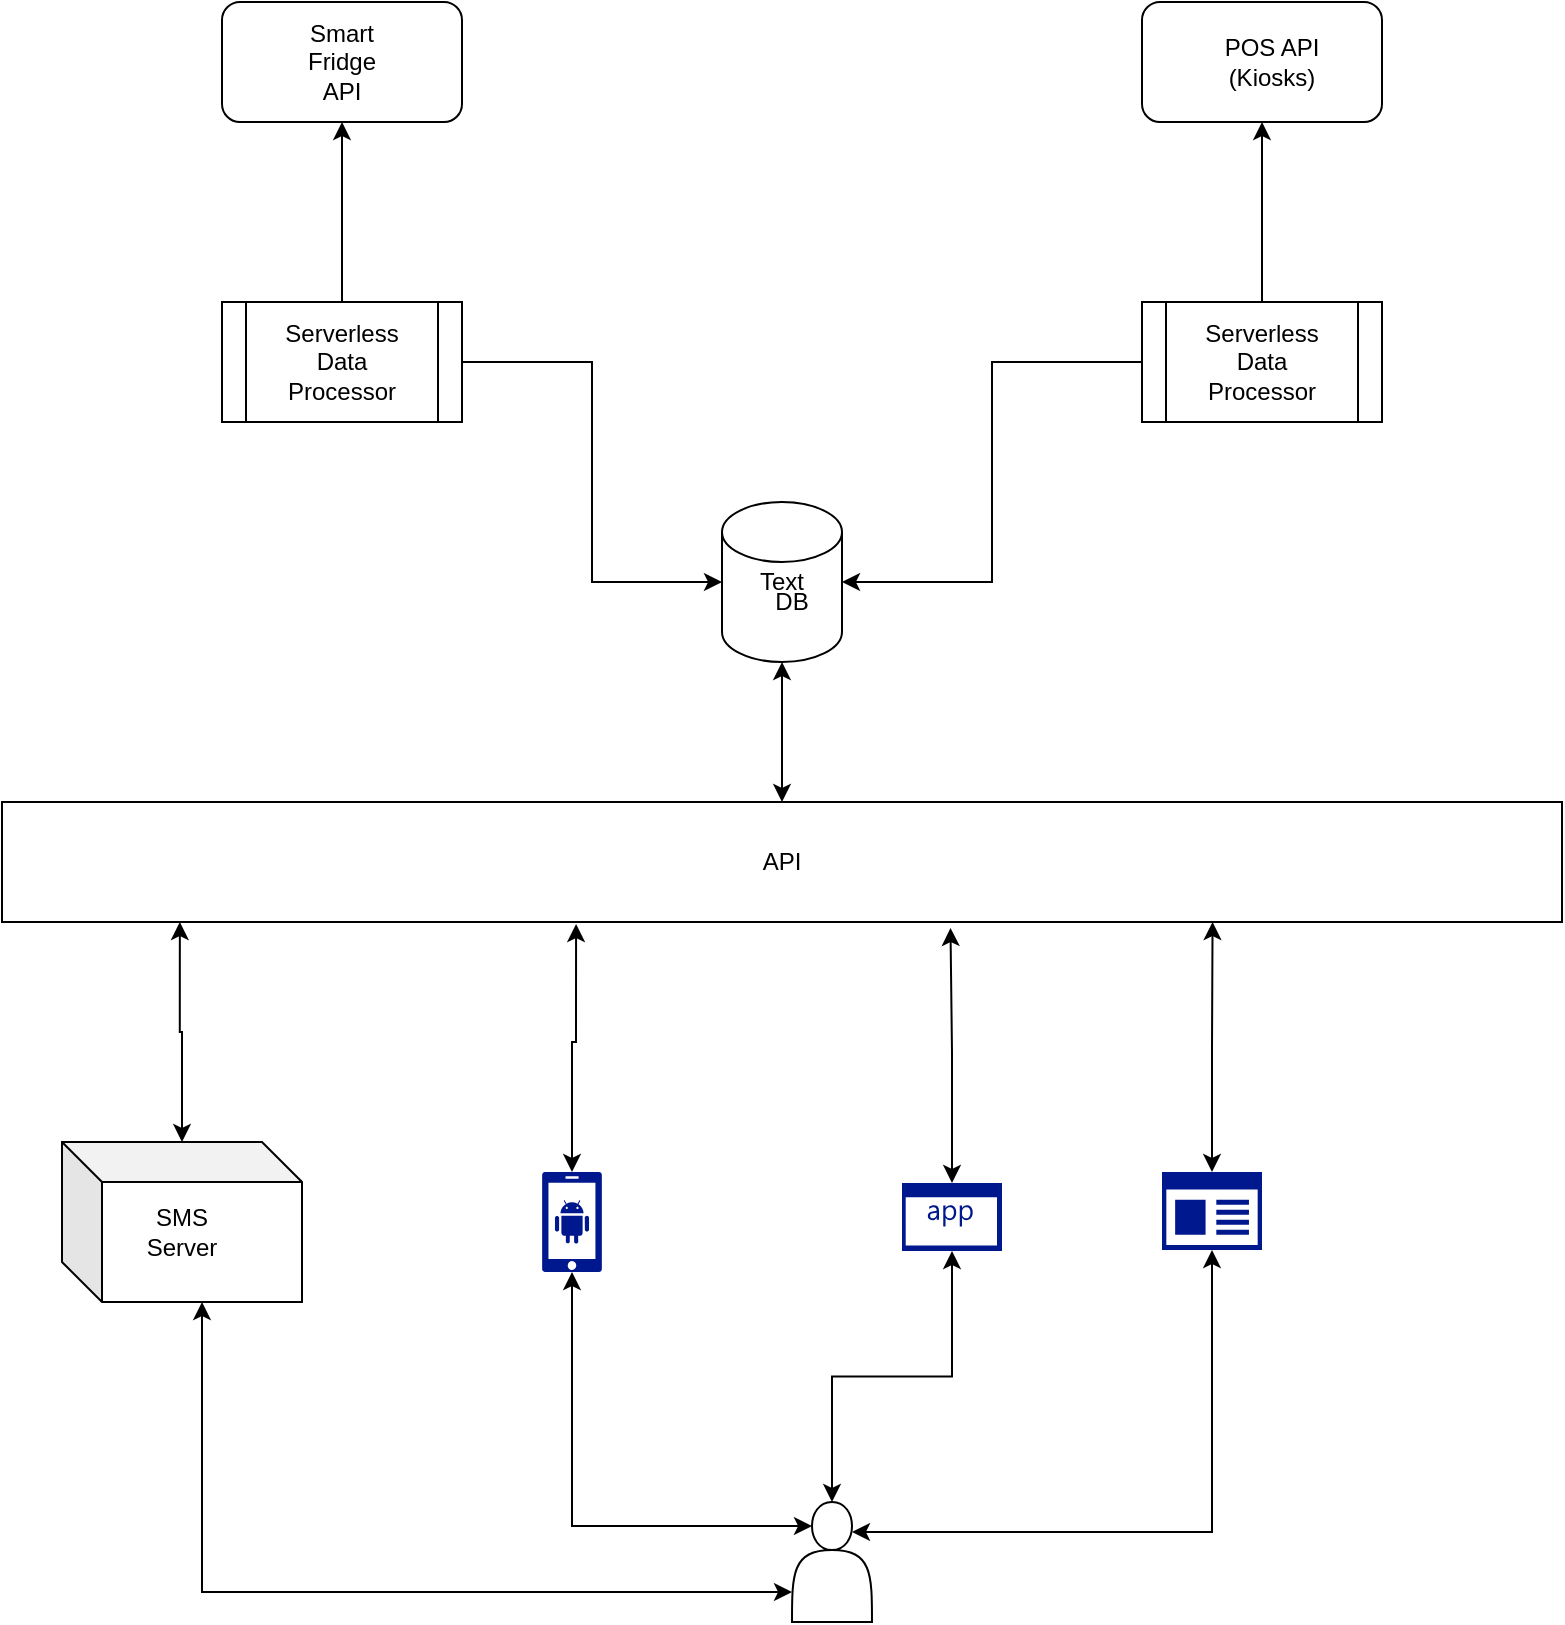 <mxfile version="13.8.8" type="github">
  <diagram id="JJq8KRUSb-bCj2OKKWda" name="Page-1">
    <mxGraphModel dx="1422" dy="762" grid="1" gridSize="10" guides="1" tooltips="1" connect="1" arrows="1" fold="1" page="1" pageScale="1" pageWidth="850" pageHeight="1100" math="0" shadow="0">
      <root>
        <mxCell id="0" />
        <mxCell id="1" parent="0" />
        <mxCell id="tPXoXflb5P6Q86PlPwlJ-4" value="" style="group" vertex="1" connectable="0" parent="1">
          <mxGeometry x="600" y="60" width="120" height="60" as="geometry" />
        </mxCell>
        <mxCell id="tPXoXflb5P6Q86PlPwlJ-2" value="" style="rounded=1;whiteSpace=wrap;html=1;" vertex="1" parent="tPXoXflb5P6Q86PlPwlJ-4">
          <mxGeometry width="120" height="60" as="geometry" />
        </mxCell>
        <mxCell id="tPXoXflb5P6Q86PlPwlJ-3" value="POS API&lt;br&gt;(Kiosks)" style="text;html=1;strokeColor=none;fillColor=none;align=center;verticalAlign=middle;whiteSpace=wrap;rounded=0;" vertex="1" parent="tPXoXflb5P6Q86PlPwlJ-4">
          <mxGeometry x="30" y="20" width="70" height="20" as="geometry" />
        </mxCell>
        <mxCell id="tPXoXflb5P6Q86PlPwlJ-10" value="" style="group" vertex="1" connectable="0" parent="1">
          <mxGeometry x="140" y="60" width="120" height="60" as="geometry" />
        </mxCell>
        <mxCell id="tPXoXflb5P6Q86PlPwlJ-5" value="" style="rounded=1;whiteSpace=wrap;html=1;" vertex="1" parent="tPXoXflb5P6Q86PlPwlJ-10">
          <mxGeometry width="120" height="60" as="geometry" />
        </mxCell>
        <mxCell id="tPXoXflb5P6Q86PlPwlJ-6" value="Smart Fridge&lt;br&gt;API" style="text;html=1;strokeColor=none;fillColor=none;align=center;verticalAlign=middle;whiteSpace=wrap;rounded=0;" vertex="1" parent="tPXoXflb5P6Q86PlPwlJ-10">
          <mxGeometry x="40" y="20" width="40" height="20" as="geometry" />
        </mxCell>
        <mxCell id="tPXoXflb5P6Q86PlPwlJ-16" style="edgeStyle=orthogonalEdgeStyle;rounded=0;orthogonalLoop=1;jettySize=auto;html=1;entryX=0.5;entryY=1;entryDx=0;entryDy=0;exitX=0.5;exitY=0;exitDx=0;exitDy=0;" edge="1" parent="1" source="tPXoXflb5P6Q86PlPwlJ-29" target="tPXoXflb5P6Q86PlPwlJ-2">
          <mxGeometry relative="1" as="geometry">
            <mxPoint x="660" y="200" as="sourcePoint" />
          </mxGeometry>
        </mxCell>
        <mxCell id="tPXoXflb5P6Q86PlPwlJ-17" style="edgeStyle=orthogonalEdgeStyle;rounded=0;orthogonalLoop=1;jettySize=auto;html=1;entryX=0.5;entryY=1;entryDx=0;entryDy=0;exitX=0.5;exitY=0;exitDx=0;exitDy=0;" edge="1" parent="1" source="tPXoXflb5P6Q86PlPwlJ-22" target="tPXoXflb5P6Q86PlPwlJ-5">
          <mxGeometry relative="1" as="geometry">
            <mxPoint x="190" y="160" as="sourcePoint" />
          </mxGeometry>
        </mxCell>
        <mxCell id="tPXoXflb5P6Q86PlPwlJ-18" value="" style="shape=cylinder3;whiteSpace=wrap;html=1;boundedLbl=1;backgroundOutline=1;size=15;" vertex="1" parent="1">
          <mxGeometry x="390" y="310" width="60" height="80" as="geometry" />
        </mxCell>
        <mxCell id="tPXoXflb5P6Q86PlPwlJ-19" value="DB" style="text;html=1;strokeColor=none;fillColor=none;align=center;verticalAlign=middle;whiteSpace=wrap;rounded=0;" vertex="1" parent="1">
          <mxGeometry x="405" y="350" width="40" height="20" as="geometry" />
        </mxCell>
        <mxCell id="tPXoXflb5P6Q86PlPwlJ-20" style="edgeStyle=orthogonalEdgeStyle;rounded=0;orthogonalLoop=1;jettySize=auto;html=1;entryX=0;entryY=0.5;entryDx=0;entryDy=0;entryPerimeter=0;exitX=1;exitY=0.5;exitDx=0;exitDy=0;" edge="1" parent="1" source="tPXoXflb5P6Q86PlPwlJ-22" target="tPXoXflb5P6Q86PlPwlJ-18">
          <mxGeometry relative="1" as="geometry">
            <mxPoint x="250" y="200" as="sourcePoint" />
          </mxGeometry>
        </mxCell>
        <mxCell id="tPXoXflb5P6Q86PlPwlJ-21" style="edgeStyle=orthogonalEdgeStyle;rounded=0;orthogonalLoop=1;jettySize=auto;html=1;entryX=1;entryY=0.5;entryDx=0;entryDy=0;entryPerimeter=0;exitX=0;exitY=0.5;exitDx=0;exitDy=0;" edge="1" parent="1" source="tPXoXflb5P6Q86PlPwlJ-29" target="tPXoXflb5P6Q86PlPwlJ-18">
          <mxGeometry relative="1" as="geometry">
            <mxPoint x="620" y="240" as="sourcePoint" />
          </mxGeometry>
        </mxCell>
        <mxCell id="tPXoXflb5P6Q86PlPwlJ-28" value="" style="group" vertex="1" connectable="0" parent="1">
          <mxGeometry x="600" y="210" width="120" height="60" as="geometry" />
        </mxCell>
        <mxCell id="tPXoXflb5P6Q86PlPwlJ-29" value="" style="shape=process;whiteSpace=wrap;html=1;backgroundOutline=1;" vertex="1" parent="tPXoXflb5P6Q86PlPwlJ-28">
          <mxGeometry width="120" height="60" as="geometry" />
        </mxCell>
        <mxCell id="tPXoXflb5P6Q86PlPwlJ-30" value="Serverless Data Processor" style="text;html=1;strokeColor=none;fillColor=none;align=center;verticalAlign=middle;whiteSpace=wrap;rounded=0;" vertex="1" parent="tPXoXflb5P6Q86PlPwlJ-28">
          <mxGeometry x="40" y="20" width="40" height="20" as="geometry" />
        </mxCell>
        <mxCell id="tPXoXflb5P6Q86PlPwlJ-33" value="" style="group" vertex="1" connectable="0" parent="1">
          <mxGeometry x="140" y="210" width="120" height="60" as="geometry" />
        </mxCell>
        <mxCell id="tPXoXflb5P6Q86PlPwlJ-22" value="" style="shape=process;whiteSpace=wrap;html=1;backgroundOutline=1;" vertex="1" parent="tPXoXflb5P6Q86PlPwlJ-33">
          <mxGeometry width="120" height="60" as="geometry" />
        </mxCell>
        <mxCell id="tPXoXflb5P6Q86PlPwlJ-8" value="Serverless Data Processor" style="text;html=1;strokeColor=none;fillColor=none;align=center;verticalAlign=middle;whiteSpace=wrap;rounded=0;" vertex="1" parent="tPXoXflb5P6Q86PlPwlJ-33">
          <mxGeometry x="40" y="20" width="40" height="20" as="geometry" />
        </mxCell>
        <mxCell id="tPXoXflb5P6Q86PlPwlJ-39" style="edgeStyle=orthogonalEdgeStyle;rounded=0;orthogonalLoop=1;jettySize=auto;html=1;entryX=0.5;entryY=1;entryDx=0;entryDy=0;entryPerimeter=0;startArrow=classic;startFill=1;" edge="1" parent="1" source="tPXoXflb5P6Q86PlPwlJ-35" target="tPXoXflb5P6Q86PlPwlJ-18">
          <mxGeometry relative="1" as="geometry" />
        </mxCell>
        <mxCell id="tPXoXflb5P6Q86PlPwlJ-37" value="Text" style="text;html=1;strokeColor=none;fillColor=none;align=center;verticalAlign=middle;whiteSpace=wrap;rounded=0;" vertex="1" parent="1">
          <mxGeometry x="400" y="340" width="40" height="20" as="geometry" />
        </mxCell>
        <mxCell id="tPXoXflb5P6Q86PlPwlJ-40" value="" style="group" vertex="1" connectable="0" parent="1">
          <mxGeometry x="30" y="460" width="780" height="60" as="geometry" />
        </mxCell>
        <mxCell id="tPXoXflb5P6Q86PlPwlJ-35" value="" style="rounded=0;whiteSpace=wrap;html=1;" vertex="1" parent="tPXoXflb5P6Q86PlPwlJ-40">
          <mxGeometry width="780" height="60" as="geometry" />
        </mxCell>
        <mxCell id="tPXoXflb5P6Q86PlPwlJ-38" value="API" style="text;html=1;strokeColor=none;fillColor=none;align=center;verticalAlign=middle;whiteSpace=wrap;rounded=0;" vertex="1" parent="tPXoXflb5P6Q86PlPwlJ-40">
          <mxGeometry x="370" y="20" width="40" height="20" as="geometry" />
        </mxCell>
        <mxCell id="tPXoXflb5P6Q86PlPwlJ-45" style="edgeStyle=orthogonalEdgeStyle;rounded=0;orthogonalLoop=1;jettySize=auto;html=1;exitX=0.25;exitY=0.2;exitDx=0;exitDy=0;exitPerimeter=0;entryX=0.5;entryY=1;entryDx=0;entryDy=0;entryPerimeter=0;startArrow=classic;startFill=1;" edge="1" parent="1" source="tPXoXflb5P6Q86PlPwlJ-41" target="tPXoXflb5P6Q86PlPwlJ-42">
          <mxGeometry relative="1" as="geometry" />
        </mxCell>
        <mxCell id="tPXoXflb5P6Q86PlPwlJ-46" style="edgeStyle=orthogonalEdgeStyle;rounded=0;orthogonalLoop=1;jettySize=auto;html=1;exitX=0.75;exitY=0.25;exitDx=0;exitDy=0;exitPerimeter=0;entryX=0.5;entryY=1;entryDx=0;entryDy=0;entryPerimeter=0;startArrow=classic;startFill=1;" edge="1" parent="1" source="tPXoXflb5P6Q86PlPwlJ-41" target="tPXoXflb5P6Q86PlPwlJ-43">
          <mxGeometry relative="1" as="geometry" />
        </mxCell>
        <mxCell id="tPXoXflb5P6Q86PlPwlJ-47" style="edgeStyle=orthogonalEdgeStyle;rounded=0;orthogonalLoop=1;jettySize=auto;html=1;exitX=0.5;exitY=0;exitDx=0;exitDy=0;entryX=0.5;entryY=1;entryDx=0;entryDy=0;entryPerimeter=0;startArrow=classic;startFill=1;" edge="1" parent="1" source="tPXoXflb5P6Q86PlPwlJ-41" target="tPXoXflb5P6Q86PlPwlJ-44">
          <mxGeometry relative="1" as="geometry" />
        </mxCell>
        <mxCell id="tPXoXflb5P6Q86PlPwlJ-52" style="edgeStyle=orthogonalEdgeStyle;rounded=0;orthogonalLoop=1;jettySize=auto;html=1;exitX=0;exitY=0.75;exitDx=0;exitDy=0;entryX=0;entryY=0;entryDx=70;entryDy=80;entryPerimeter=0;startArrow=classic;startFill=1;" edge="1" parent="1" source="tPXoXflb5P6Q86PlPwlJ-41" target="tPXoXflb5P6Q86PlPwlJ-51">
          <mxGeometry relative="1" as="geometry" />
        </mxCell>
        <mxCell id="tPXoXflb5P6Q86PlPwlJ-41" value="" style="shape=actor;whiteSpace=wrap;html=1;" vertex="1" parent="1">
          <mxGeometry x="425" y="810" width="40" height="60" as="geometry" />
        </mxCell>
        <mxCell id="tPXoXflb5P6Q86PlPwlJ-48" style="edgeStyle=orthogonalEdgeStyle;rounded=0;orthogonalLoop=1;jettySize=auto;html=1;exitX=0.5;exitY=0;exitDx=0;exitDy=0;exitPerimeter=0;startArrow=classic;startFill=1;entryX=0.368;entryY=1.017;entryDx=0;entryDy=0;entryPerimeter=0;" edge="1" parent="1" source="tPXoXflb5P6Q86PlPwlJ-42" target="tPXoXflb5P6Q86PlPwlJ-35">
          <mxGeometry relative="1" as="geometry">
            <mxPoint x="210" y="550" as="targetPoint" />
            <Array as="points">
              <mxPoint x="315" y="580" />
              <mxPoint x="317" y="580" />
            </Array>
          </mxGeometry>
        </mxCell>
        <mxCell id="tPXoXflb5P6Q86PlPwlJ-42" value="" style="aspect=fixed;pointerEvents=1;shadow=0;dashed=0;html=1;strokeColor=none;labelPosition=center;verticalLabelPosition=bottom;verticalAlign=top;align=center;fillColor=#00188D;shape=mxgraph.mscae.enterprise.android_phone" vertex="1" parent="1">
          <mxGeometry x="300" y="645" width="30" height="50" as="geometry" />
        </mxCell>
        <mxCell id="tPXoXflb5P6Q86PlPwlJ-50" style="edgeStyle=orthogonalEdgeStyle;rounded=0;orthogonalLoop=1;jettySize=auto;html=1;exitX=0.5;exitY=0;exitDx=0;exitDy=0;exitPerimeter=0;entryX=0.776;entryY=1;entryDx=0;entryDy=0;entryPerimeter=0;startArrow=classic;startFill=1;" edge="1" parent="1" source="tPXoXflb5P6Q86PlPwlJ-43" target="tPXoXflb5P6Q86PlPwlJ-35">
          <mxGeometry relative="1" as="geometry" />
        </mxCell>
        <mxCell id="tPXoXflb5P6Q86PlPwlJ-43" value="" style="aspect=fixed;pointerEvents=1;shadow=0;dashed=0;html=1;strokeColor=none;labelPosition=center;verticalLabelPosition=bottom;verticalAlign=top;align=center;fillColor=#00188D;shape=mxgraph.mscae.enterprise.app_generic" vertex="1" parent="1">
          <mxGeometry x="610" y="645" width="50" height="39" as="geometry" />
        </mxCell>
        <mxCell id="tPXoXflb5P6Q86PlPwlJ-49" style="edgeStyle=orthogonalEdgeStyle;rounded=0;orthogonalLoop=1;jettySize=auto;html=1;exitX=0.5;exitY=0;exitDx=0;exitDy=0;exitPerimeter=0;startArrow=classic;startFill=1;entryX=0.608;entryY=1.05;entryDx=0;entryDy=0;entryPerimeter=0;" edge="1" parent="1" source="tPXoXflb5P6Q86PlPwlJ-44" target="tPXoXflb5P6Q86PlPwlJ-35">
          <mxGeometry relative="1" as="geometry">
            <mxPoint x="420" y="530" as="targetPoint" />
          </mxGeometry>
        </mxCell>
        <mxCell id="tPXoXflb5P6Q86PlPwlJ-44" value="" style="aspect=fixed;pointerEvents=1;shadow=0;dashed=0;html=1;strokeColor=none;labelPosition=center;verticalLabelPosition=bottom;verticalAlign=top;align=center;fillColor=#00188D;shape=mxgraph.mscae.enterprise.application" vertex="1" parent="1">
          <mxGeometry x="480" y="650.5" width="50" height="34" as="geometry" />
        </mxCell>
        <mxCell id="tPXoXflb5P6Q86PlPwlJ-53" style="edgeStyle=orthogonalEdgeStyle;rounded=0;orthogonalLoop=1;jettySize=auto;html=1;entryX=0.114;entryY=1;entryDx=0;entryDy=0;entryPerimeter=0;startArrow=classic;startFill=1;" edge="1" parent="1" source="tPXoXflb5P6Q86PlPwlJ-51" target="tPXoXflb5P6Q86PlPwlJ-35">
          <mxGeometry relative="1" as="geometry" />
        </mxCell>
        <mxCell id="tPXoXflb5P6Q86PlPwlJ-55" value="" style="group" vertex="1" connectable="0" parent="1">
          <mxGeometry x="60" y="630" width="120" height="80" as="geometry" />
        </mxCell>
        <mxCell id="tPXoXflb5P6Q86PlPwlJ-51" value="" style="shape=cube;whiteSpace=wrap;html=1;boundedLbl=1;backgroundOutline=1;darkOpacity=0.05;darkOpacity2=0.1;" vertex="1" parent="tPXoXflb5P6Q86PlPwlJ-55">
          <mxGeometry width="120" height="80" as="geometry" />
        </mxCell>
        <mxCell id="tPXoXflb5P6Q86PlPwlJ-54" value="SMS Server" style="text;html=1;strokeColor=none;fillColor=none;align=center;verticalAlign=middle;whiteSpace=wrap;rounded=0;" vertex="1" parent="tPXoXflb5P6Q86PlPwlJ-55">
          <mxGeometry x="40" y="34.5" width="40" height="20" as="geometry" />
        </mxCell>
      </root>
    </mxGraphModel>
  </diagram>
</mxfile>
